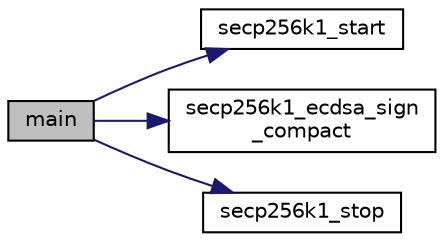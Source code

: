 digraph "main"
{
  edge [fontname="Helvetica",fontsize="10",labelfontname="Helvetica",labelfontsize="10"];
  node [fontname="Helvetica",fontsize="10",shape=record];
  rankdir="LR";
  Node0 [label="main",height=0.2,width=0.4,color="black", fillcolor="grey75", style="filled", fontcolor="black"];
  Node0 -> Node1 [color="midnightblue",fontsize="10",style="solid",fontname="Helvetica"];
  Node1 [label="secp256k1_start",height=0.2,width=0.4,color="black", fillcolor="white", style="filled",URL="$secp256k1_8h.html#a679234aa90fece4f3aad985d6b3fd791",tooltip="Initialize the library. "];
  Node0 -> Node2 [color="midnightblue",fontsize="10",style="solid",fontname="Helvetica"];
  Node2 [label="secp256k1_ecdsa_sign\l_compact",height=0.2,width=0.4,color="black", fillcolor="white", style="filled",URL="$secp256k1_8h.html#a8f0ebc259cc949ae9b231665dfd5c004",tooltip="Create a compact ECDSA signature (64 byte + recovery id). "];
  Node0 -> Node3 [color="midnightblue",fontsize="10",style="solid",fontname="Helvetica"];
  Node3 [label="secp256k1_stop",height=0.2,width=0.4,color="black", fillcolor="white", style="filled",URL="$secp256k1_8h.html#a9ddec74865a7985eab2fbd7cd1a8157e",tooltip="Free all memory associated with this library. "];
}
